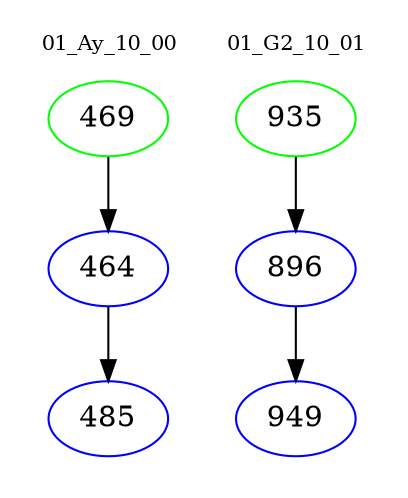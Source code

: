 digraph{
subgraph cluster_0 {
color = white
label = "01_Ay_10_00";
fontsize=10;
T0_469 [label="469", color="green"]
T0_469 -> T0_464 [color="black"]
T0_464 [label="464", color="blue"]
T0_464 -> T0_485 [color="black"]
T0_485 [label="485", color="blue"]
}
subgraph cluster_1 {
color = white
label = "01_G2_10_01";
fontsize=10;
T1_935 [label="935", color="green"]
T1_935 -> T1_896 [color="black"]
T1_896 [label="896", color="blue"]
T1_896 -> T1_949 [color="black"]
T1_949 [label="949", color="blue"]
}
}
